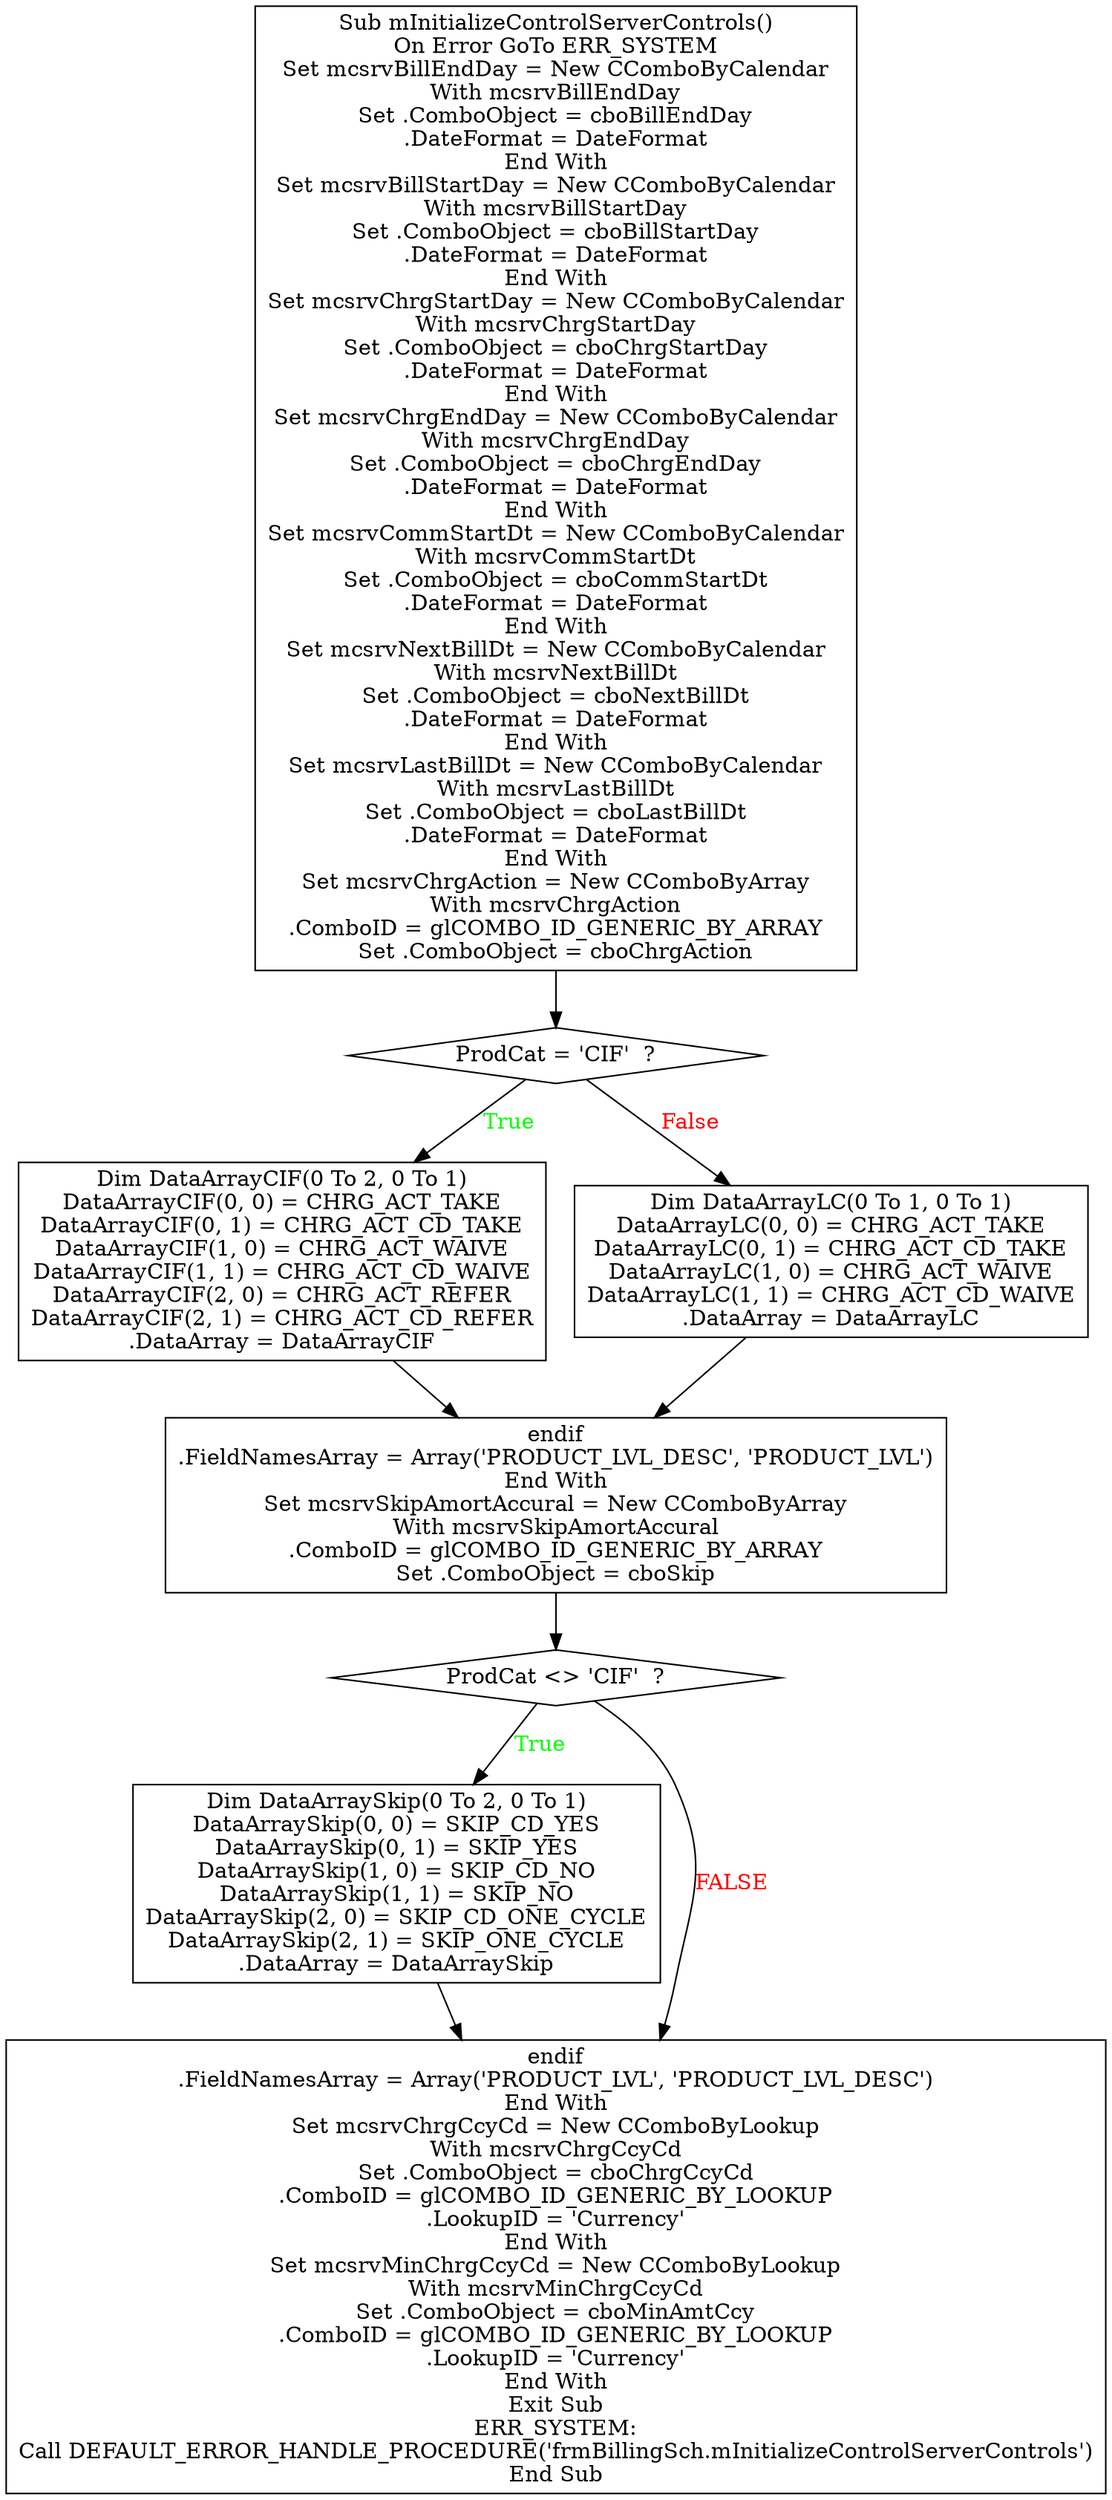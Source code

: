 digraph G{
Node_1 [ label ="Sub mInitializeControlServerControls()\nOn Error GoTo ERR_SYSTEM\nSet mcsrvBillEndDay = New CComboByCalendar\nWith mcsrvBillEndDay\nSet .ComboObject = cboBillEndDay\n.DateFormat = DateFormat\nEnd With\nSet mcsrvBillStartDay = New CComboByCalendar\nWith mcsrvBillStartDay\nSet .ComboObject = cboBillStartDay\n.DateFormat = DateFormat\nEnd With\nSet mcsrvChrgStartDay = New CComboByCalendar\nWith mcsrvChrgStartDay\nSet .ComboObject = cboChrgStartDay\n.DateFormat = DateFormat\nEnd With\nSet mcsrvChrgEndDay = New CComboByCalendar\nWith mcsrvChrgEndDay\nSet .ComboObject = cboChrgEndDay\n.DateFormat = DateFormat\nEnd With\nSet mcsrvCommStartDt = New CComboByCalendar\nWith mcsrvCommStartDt\nSet .ComboObject = cboCommStartDt\n.DateFormat = DateFormat\nEnd With\nSet mcsrvNextBillDt = New CComboByCalendar\nWith mcsrvNextBillDt\nSet .ComboObject = cboNextBillDt\n.DateFormat = DateFormat\nEnd With\nSet mcsrvLastBillDt = New CComboByCalendar\nWith mcsrvLastBillDt\nSet .ComboObject = cboLastBillDt\n.DateFormat = DateFormat\nEnd With\nSet mcsrvChrgAction = New CComboByArray\nWith mcsrvChrgAction\n.ComboID = glCOMBO_ID_GENERIC_BY_ARRAY\nSet .ComboObject = cboChrgAction",shape="box"];
Node_2 [ label ="ProdCat = 'CIF'  ?",shape="diamond"];
Node_3 [ label ="Dim DataArrayCIF(0 To 2, 0 To 1)\nDataArrayCIF(0, 0) = CHRG_ACT_TAKE\nDataArrayCIF(0, 1) = CHRG_ACT_CD_TAKE\nDataArrayCIF(1, 0) = CHRG_ACT_WAIVE\nDataArrayCIF(1, 1) = CHRG_ACT_CD_WAIVE\nDataArrayCIF(2, 0) = CHRG_ACT_REFER\nDataArrayCIF(2, 1) = CHRG_ACT_CD_REFER\n.DataArray = DataArrayCIF",shape="box"];
Node_4 [ label ="Dim DataArrayLC(0 To 1, 0 To 1)\nDataArrayLC(0, 0) = CHRG_ACT_TAKE\nDataArrayLC(0, 1) = CHRG_ACT_CD_TAKE\nDataArrayLC(1, 0) = CHRG_ACT_WAIVE\nDataArrayLC(1, 1) = CHRG_ACT_CD_WAIVE\n.DataArray = DataArrayLC",shape="box"];
Node_5 [ label ="endif\n.FieldNamesArray = Array('PRODUCT_LVL_DESC', 'PRODUCT_LVL')\nEnd With\nSet mcsrvSkipAmortAccural = New CComboByArray\nWith mcsrvSkipAmortAccural\n.ComboID = glCOMBO_ID_GENERIC_BY_ARRAY\nSet .ComboObject = cboSkip",shape="box"];
Node_6 [ label ="ProdCat <> 'CIF'  ?",shape="diamond"];
Node_7 [ label ="Dim DataArraySkip(0 To 2, 0 To 1)\nDataArraySkip(0, 0) = SKIP_CD_YES\nDataArraySkip(0, 1) = SKIP_YES\nDataArraySkip(1, 0) = SKIP_CD_NO\nDataArraySkip(1, 1) = SKIP_NO\nDataArraySkip(2, 0) = SKIP_CD_ONE_CYCLE\nDataArraySkip(2, 1) = SKIP_ONE_CYCLE\n.DataArray = DataArraySkip",shape="box"];
Node_8 [ label ="endif\n.FieldNamesArray = Array('PRODUCT_LVL', 'PRODUCT_LVL_DESC')\nEnd With\nSet mcsrvChrgCcyCd = New CComboByLookup\nWith mcsrvChrgCcyCd\nSet .ComboObject = cboChrgCcyCd\n.ComboID = glCOMBO_ID_GENERIC_BY_LOOKUP\n.LookupID = 'Currency'\nEnd With\nSet mcsrvMinChrgCcyCd = New CComboByLookup\nWith mcsrvMinChrgCcyCd\nSet .ComboObject = cboMinAmtCcy\n.ComboID = glCOMBO_ID_GENERIC_BY_LOOKUP\n.LookupID = 'Currency'\nEnd With\nExit Sub\nERR_SYSTEM:\nCall DEFAULT_ERROR_HANDLE_PROCEDURE('frmBillingSch.mInitializeControlServerControls')\nEnd Sub",shape="box"];
Node_2 -> Node_3 [label="True",fontcolor="GREEN"];
Node_1 -> Node_2;
Node_2 -> Node_4 [label="False",fontcolor="RED"];
Node_3 -> Node_5;
Node_4 -> Node_5;
Node_6 -> Node_7 [label="True",fontcolor="GREEN"];
Node_5 -> Node_6;
Node_6 -> Node_8 [label="FALSE",fontcolor="RED"];
Node_7 -> Node_8;
}

